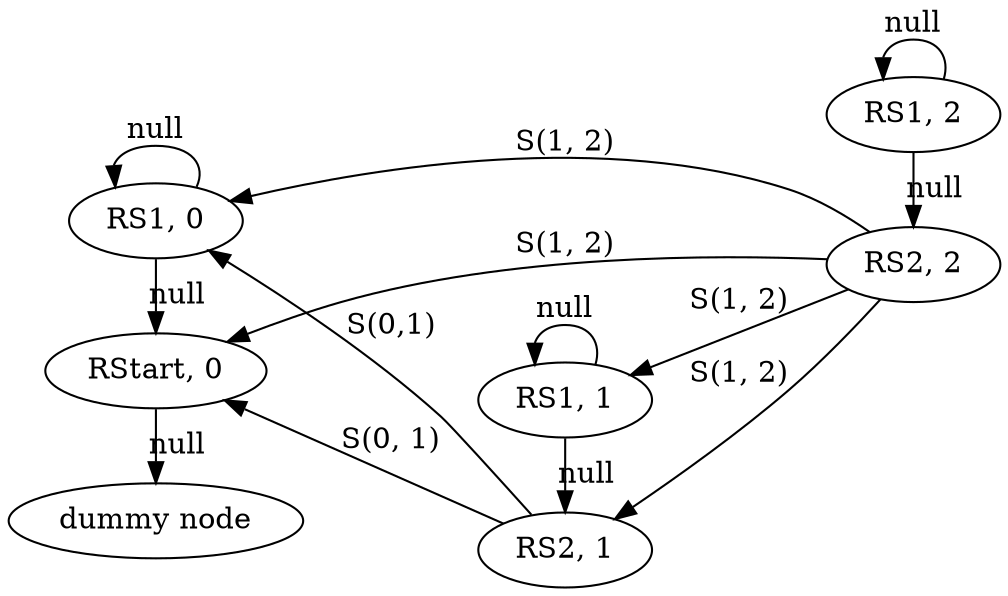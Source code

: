 digraph GSS {
    rankdir=RL
    0 [label="dummy node"]
    1 [label="RStart, 0"]
    1 -> 0 [label="null"]
    2 [label="RS1, 0"]
    2 -> 1 [label="null"]
    2 -> 2 [label="null"]
    3 [label="RS2, 1"]
    3 -> 1 [label="S(0, 1)"]
    3 -> 2 [label="S(0,1)"]
    4 [label="RS1, 1"]
    4 -> 3 [label="null"]
    4 -> 4 [label="null"]
    5 [label="RS2, 2"]
    5 -> 1 [label="S(1, 2)"]
    5 -> 2 [label="S(1, 2)"]
    5 -> 3 [label="S(1, 2)"]
    5 -> 4 [label="S(1, 2)"]
    6 [label="RS1, 2"]
    6 -> 5 [label="null"]
    6 -> 6 [label="null"]
    {rank=same; 2 1 0}
    {rank=same; 4 3}
    {rank=same; 6 5}
}
